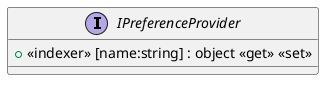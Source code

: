 @startuml
interface IPreferenceProvider {
    + <<indexer>> [name:string] : object <<get>> <<set>>
}
@enduml
